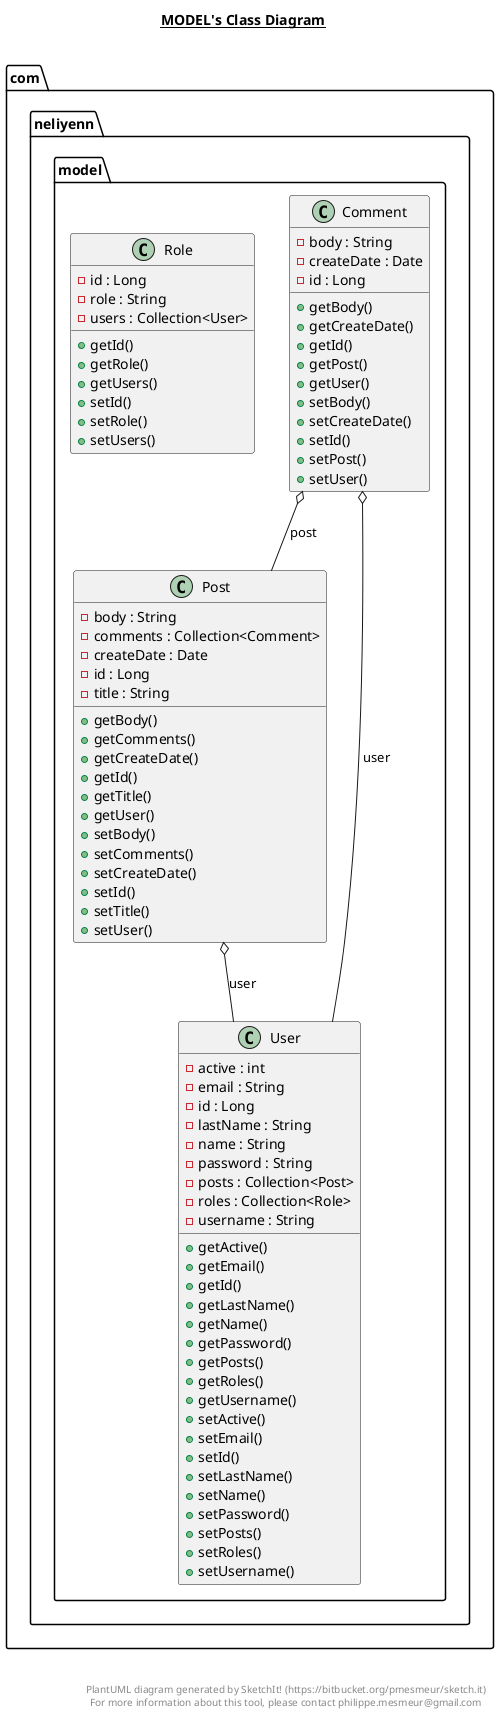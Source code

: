 @startuml

title __MODEL's Class Diagram__\n

  namespace com.neliyenn {
    namespace model {
      class com.neliyenn.model.Comment {
          - body : String
          - createDate : Date
          - id : Long
          + getBody()
          + getCreateDate()
          + getId()
          + getPost()
          + getUser()
          + setBody()
          + setCreateDate()
          + setId()
          + setPost()
          + setUser()
      }
    }
  }
  

  namespace com.neliyenn {
    namespace model {
      class com.neliyenn.model.Post {
          - body : String
          - comments : Collection<Comment>
          - createDate : Date
          - id : Long
          - title : String
          + getBody()
          + getComments()
          + getCreateDate()
          + getId()
          + getTitle()
          + getUser()
          + setBody()
          + setComments()
          + setCreateDate()
          + setId()
          + setTitle()
          + setUser()
      }
    }
  }
  

  namespace com.neliyenn {
    namespace model {
      class com.neliyenn.model.Role {
          - id : Long
          - role : String
          - users : Collection<User>
          + getId()
          + getRole()
          + getUsers()
          + setId()
          + setRole()
          + setUsers()
      }
    }
  }
  

  namespace com.neliyenn {
    namespace model {
      class com.neliyenn.model.User {
          - active : int
          - email : String
          - id : Long
          - lastName : String
          - name : String
          - password : String
          - posts : Collection<Post>
          - roles : Collection<Role>
          - username : String
          + getActive()
          + getEmail()
          + getId()
          + getLastName()
          + getName()
          + getPassword()
          + getPosts()
          + getRoles()
          + getUsername()
          + setActive()
          + setEmail()
          + setId()
          + setLastName()
          + setName()
          + setPassword()
          + setPosts()
          + setRoles()
          + setUsername()
      }
    }
  }
  

  com.neliyenn.model.Comment o-- com.neliyenn.model.Post : post
  com.neliyenn.model.Comment o-- com.neliyenn.model.User : user
  com.neliyenn.model.Post o-- com.neliyenn.model.User : user


right footer


PlantUML diagram generated by SketchIt! (https://bitbucket.org/pmesmeur/sketch.it)
For more information about this tool, please contact philippe.mesmeur@gmail.com
endfooter

@enduml
